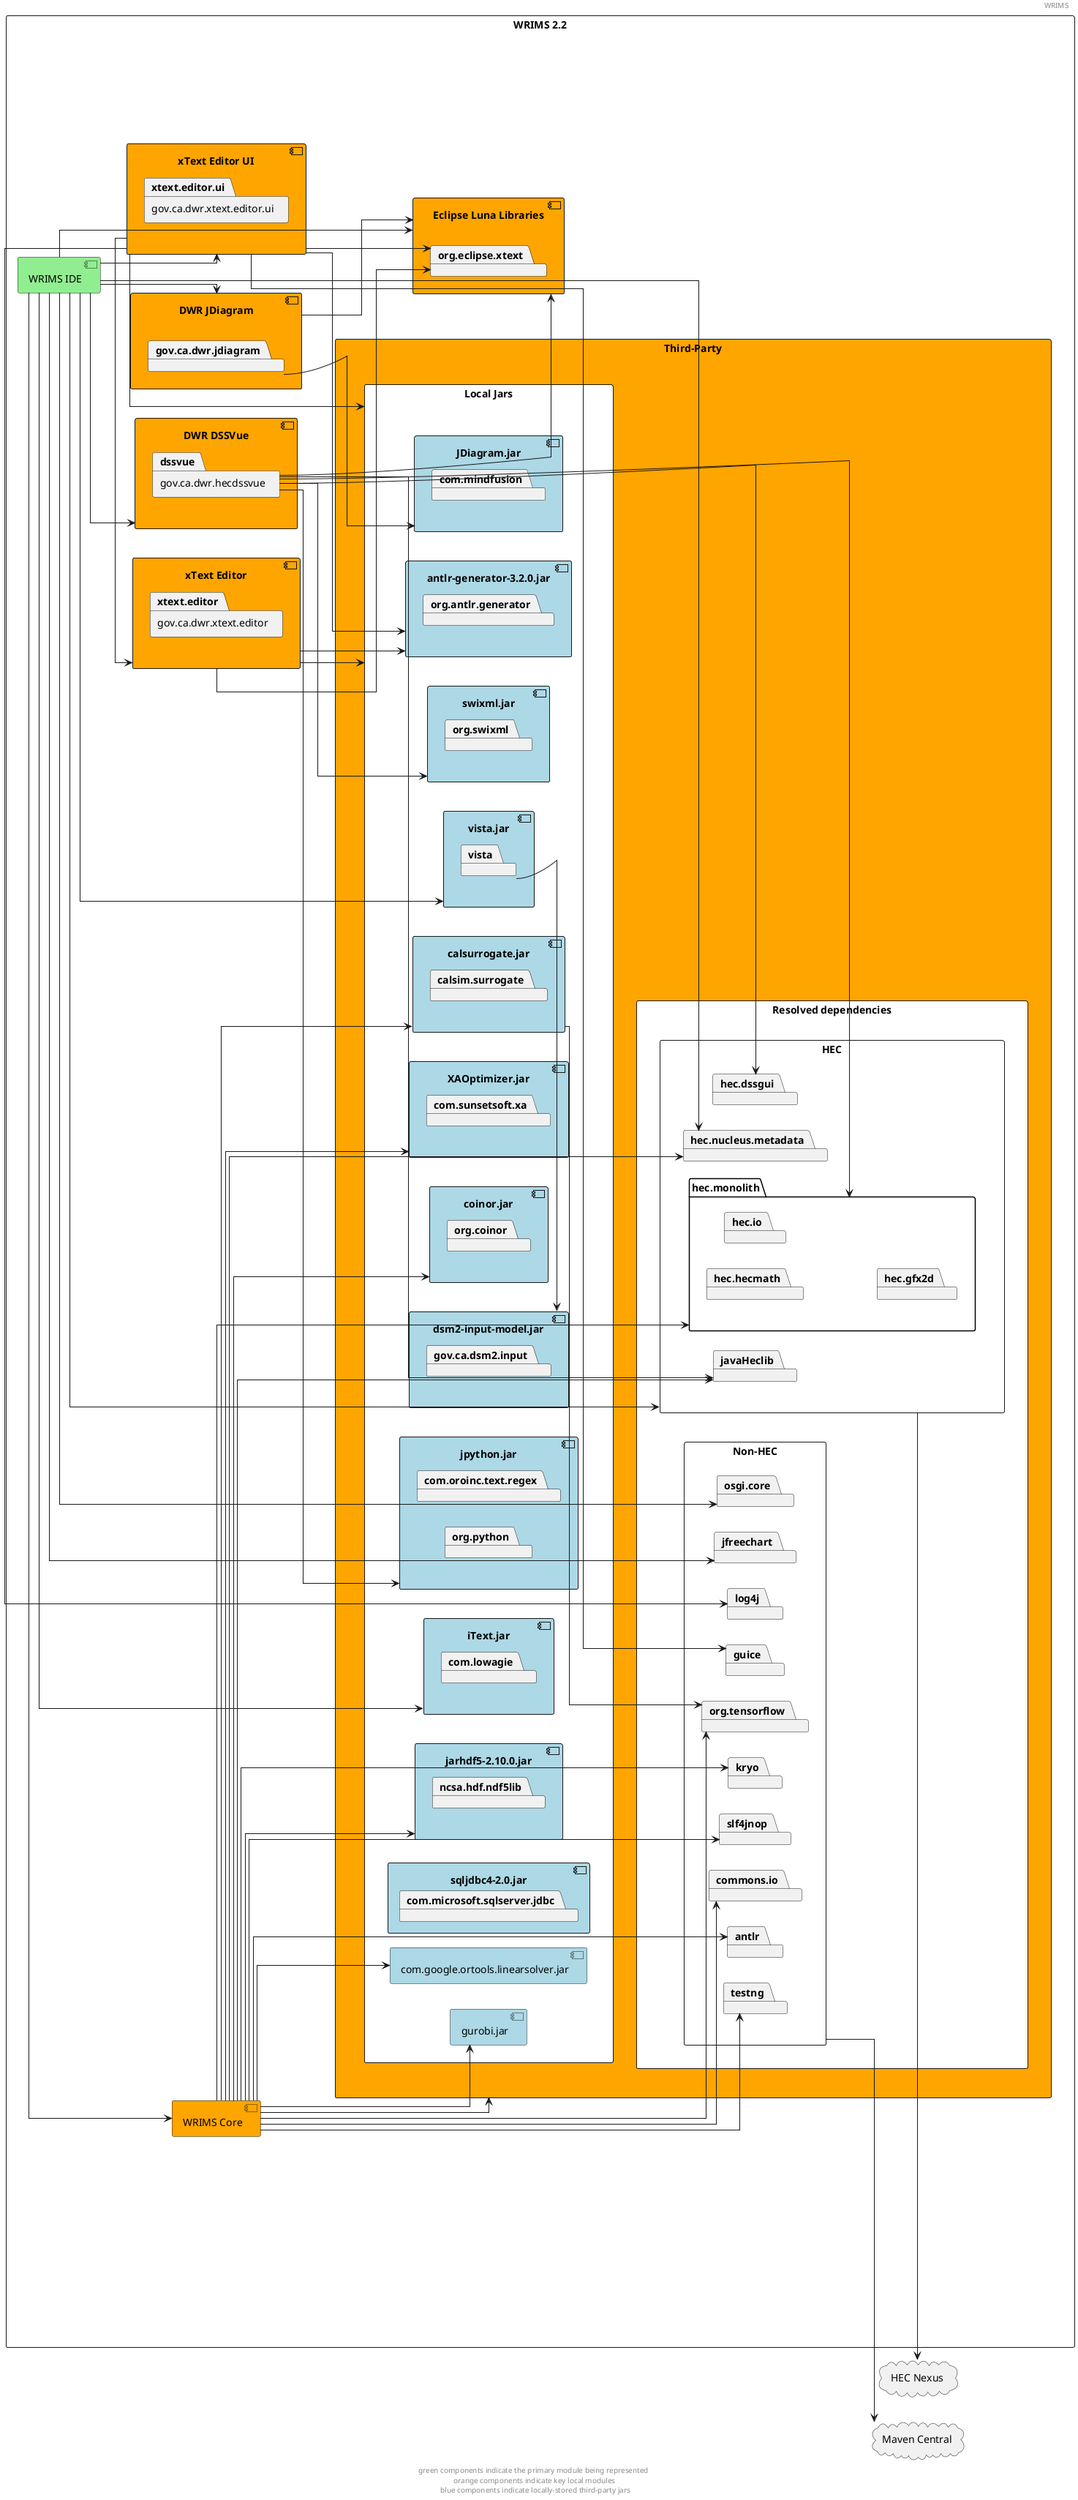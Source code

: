 @startuml
'https://plantuml.com/component-diagram
header "WRIMS"
left to right direction
skinparam linetype ortho
cloud hec_nexus as "HEC Nexus"
cloud maven_central as "Maven Central"

rectangle wrims as "WRIMS 2.2"{
    component wrims_ide as "WRIMS IDE" #lightgreen

    component wrims_dssvue as "DWR DSSVue" #orange {
        package dssvue as "gov.ca.dwr.hecdssvue"
    }

    component wrims_jdiagram as "DWR JDiagram" #orange {
        package gov.ca.dwr.jdiagram
    }

    component wrims_core as "WRIMS Core" #orange

    component xtext_editor as "xText Editor" #orange {
        package xtext.editor as "gov.ca.dwr.xtext.editor"
    }

    component xtext_editor_ui as "xText Editor UI" #orange {
        package xtext.editor.ui as "gov.ca.dwr.xtext.editor.ui"
    }

    component eclipse_luna_libs as "Eclipse Luna Libraries" #orange {
        package org.eclipse.xtext
    }

    rectangle third_party as "Third-Party" #orange {
        rectangle local_jars as "Local Jars" #white {
            component antlrgenerator as "antlr-generator-3.2.0.jar"  #lightblue {
                package org.antlr.generator
            }
            component swixml as "swixml.jar" #lightblue {
                package org.swixml
            }
            component linearsolver as "com.google.ortools.linearsolver.jar" #lightblue
            component vistajar as "vista.jar" #lightblue {
                package vista
            }
            component calsurrogate as "calsurrogate.jar" #lightblue {
                package calsim.surrogate
            }
            component jdiagram as "JDiagram.jar" #lightblue {
                package com.mindfusion
            }
            component xaopt as "XAOptimizer.jar" #lightblue {
                package com.sunsetsoft.xa
            }
            component coinor as "coinor.jar" #lightblue {
                package org.coinor
            }
            component dsm2 as "dsm2-input-model.jar" #lightblue {
                package gov.ca.dsm2.input
            }
            component itext as "iText.jar" #lightblue {
                package com.lowagie
            }
            component jpython as "jpython.jar" #lightblue {
                package com.oroinc.text.regex
                package org.python
            }
            component jarhdf5 as "jarhdf5-2.10.0.jar" #lightblue {
                package ncsa.hdf.ndf5lib
            }
            component gurobi as "gurobi.jar" #lightblue
            component sqljdbc4 as "sqljdbc4-2.0.jar" #lightblue {
                package com.microsoft.sqlserver.jdbc
            }
        }
        rectangle resolved_deps as "Resolved dependencies" #white {
        rectangle hec as "HEC"  {
            package hec.dssgui
            package hec.monolith {
                package hec.hecmath
                package hec.io
                package hec.gfx2d
            }
            package javaHeclib
            package hec.nucleus.metadata
        }
        rectangle non_hec as "Non-HEC"  {
            package org.tensorflow
            package antlr
            package commons.io
            package jfreechart
            package osgi.core
            package slf4jnop
            package kryo
            package guice
            package log4j
            package testng
        }
    }
}

xtext_editor_ui -down-> local_jars
xtext_editor -down-> local_jars
xtext_editor -> org.eclipse.xtext
xtext_editor_ui -> org.eclipse.xtext

wrims_ide -down-> wrims_core
wrims_ide -down-> eclipse_luna_libs
wrims_ide -down-> vistajar
wrims_ide -down-> wrims_jdiagram
wrims_ide -down-> hec
wrims_ide -down-> wrims_dssvue
wrims_ide -down-> xtext_editor_ui
wrims_ide -down-> itext
wrims_ide -down-> osgi.core
wrims_ide -down-> jfreechart
wrims_ide -down-> hec.nucleus.metadata

wrims_core -down-> calsurrogate
wrims_core -> third_party
wrims_core -> coinor
wrims_core -down-> xaopt
wrims_core -> hec.monolith
wrims_core -> linearsolver
wrims_core -down-> jarhdf5
wrims_core -down-> testng
wrims_core -down-> org.tensorflow
wrims_core -down-> antlr
wrims_core -down-> commons.io
wrims_core -down-> slf4jnop
wrims_core -down-> kryo
wrims_core -down-> javaHeclib
wrims_core -down-> gurobi
wrims_core -down-> hec.nucleus.metadata

xtext_editor_ui -down-> xtext_editor
xtext_editor_ui -down-> antlrgenerator
xtext_editor_ui -down-> guice
xtext_editor_ui -down-> log4j
xtext_editor -down-> antlrgenerator

calsurrogate -down-> org.tensorflow

gov.ca.dwr.jdiagram -> jdiagram
wrims_jdiagram -down-> eclipse_luna_libs

hec -down-> hec_nexus
non_hec -down-> maven_central

dssvue -down-> hec.dssgui
dssvue -down-> swixml
dssvue -down-> javaHeclib
dssvue -down-> jpython
dssvue -down-> hec.monolith
dssvue -down-> eclipse_luna_libs

vista -> dsm2

footer "green components indicate the primary module being represented \n orange components indicate key local modules \n blue components indicate locally-stored third-party jars"
@enduml